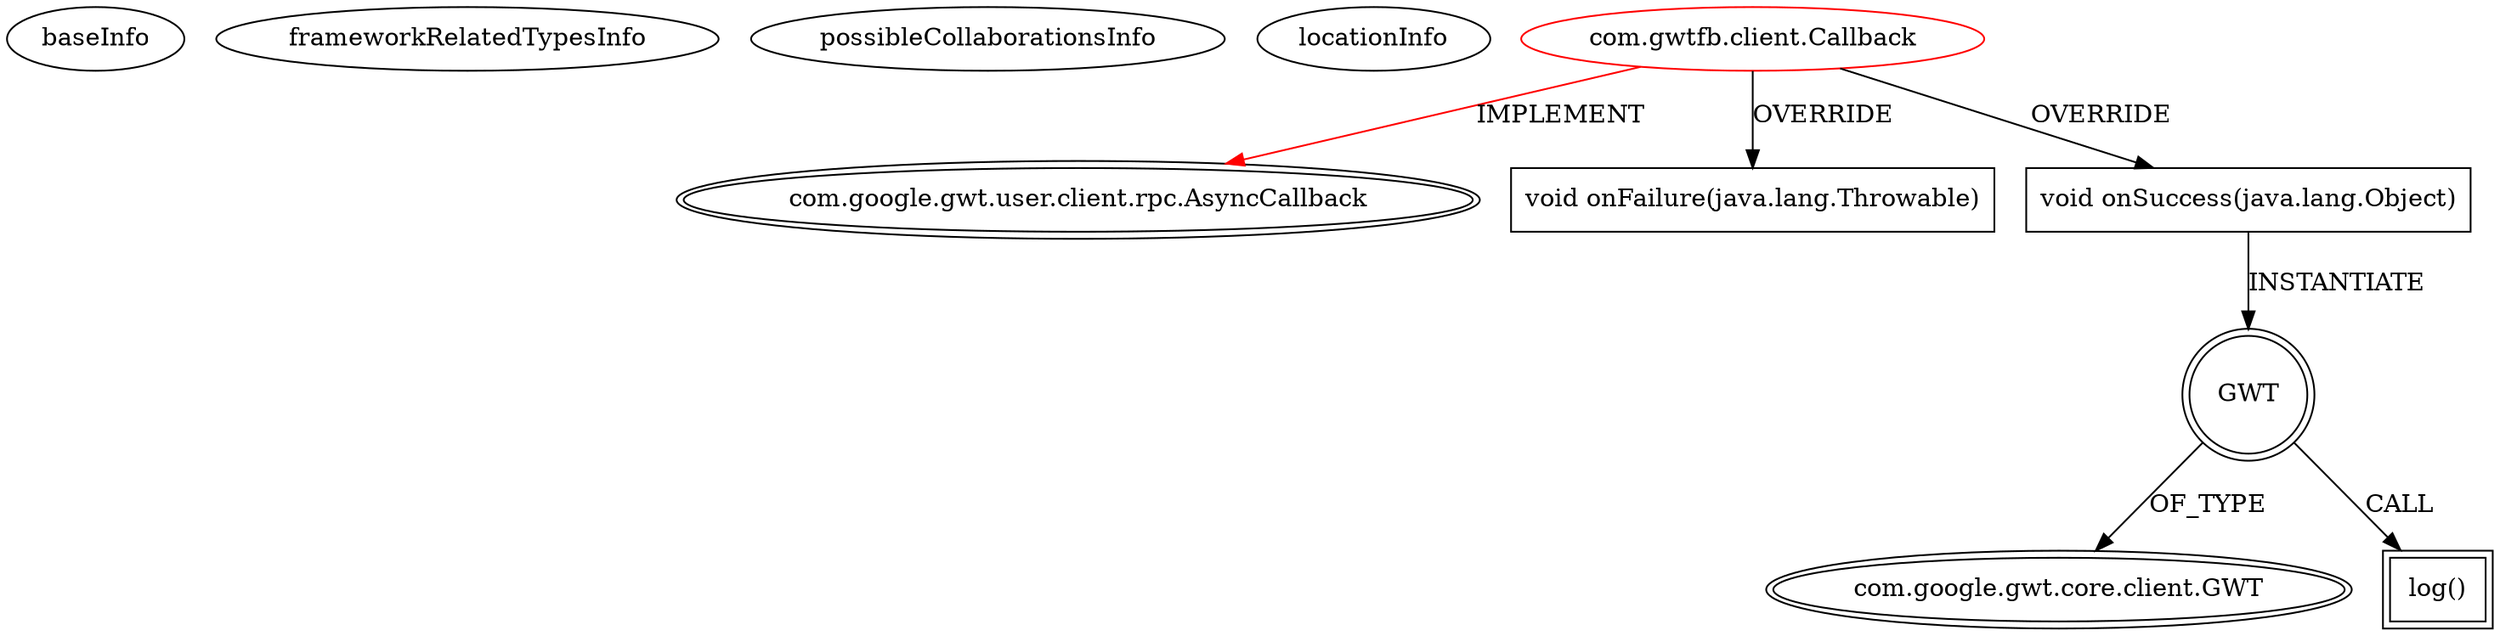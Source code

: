 digraph {
baseInfo[graphId=4131,category="extension_graph",isAnonymous=false,possibleRelation=false]
frameworkRelatedTypesInfo[0="com.google.gwt.user.client.rpc.AsyncCallback"]
possibleCollaborationsInfo[]
locationInfo[projectName="neilsh-gwtfb",filePath="/neilsh-gwtfb/gwtfb-master/GwtFB/src/com/gwtfb/client/Callback.java",contextSignature="Callback",graphId="4131"]
0[label="com.gwtfb.client.Callback",vertexType="ROOT_CLIENT_CLASS_DECLARATION",isFrameworkType=false,color=red]
1[label="com.google.gwt.user.client.rpc.AsyncCallback",vertexType="FRAMEWORK_INTERFACE_TYPE",isFrameworkType=true,peripheries=2]
2[label="void onFailure(java.lang.Throwable)",vertexType="OVERRIDING_METHOD_DECLARATION",isFrameworkType=false,shape=box]
3[label="void onSuccess(java.lang.Object)",vertexType="OVERRIDING_METHOD_DECLARATION",isFrameworkType=false,shape=box]
4[label="GWT",vertexType="VARIABLE_EXPRESION",isFrameworkType=true,peripheries=2,shape=circle]
6[label="com.google.gwt.core.client.GWT",vertexType="FRAMEWORK_CLASS_TYPE",isFrameworkType=true,peripheries=2]
5[label="log()",vertexType="INSIDE_CALL",isFrameworkType=true,peripheries=2,shape=box]
0->1[label="IMPLEMENT",color=red]
0->2[label="OVERRIDE"]
0->3[label="OVERRIDE"]
3->4[label="INSTANTIATE"]
4->6[label="OF_TYPE"]
4->5[label="CALL"]
}
